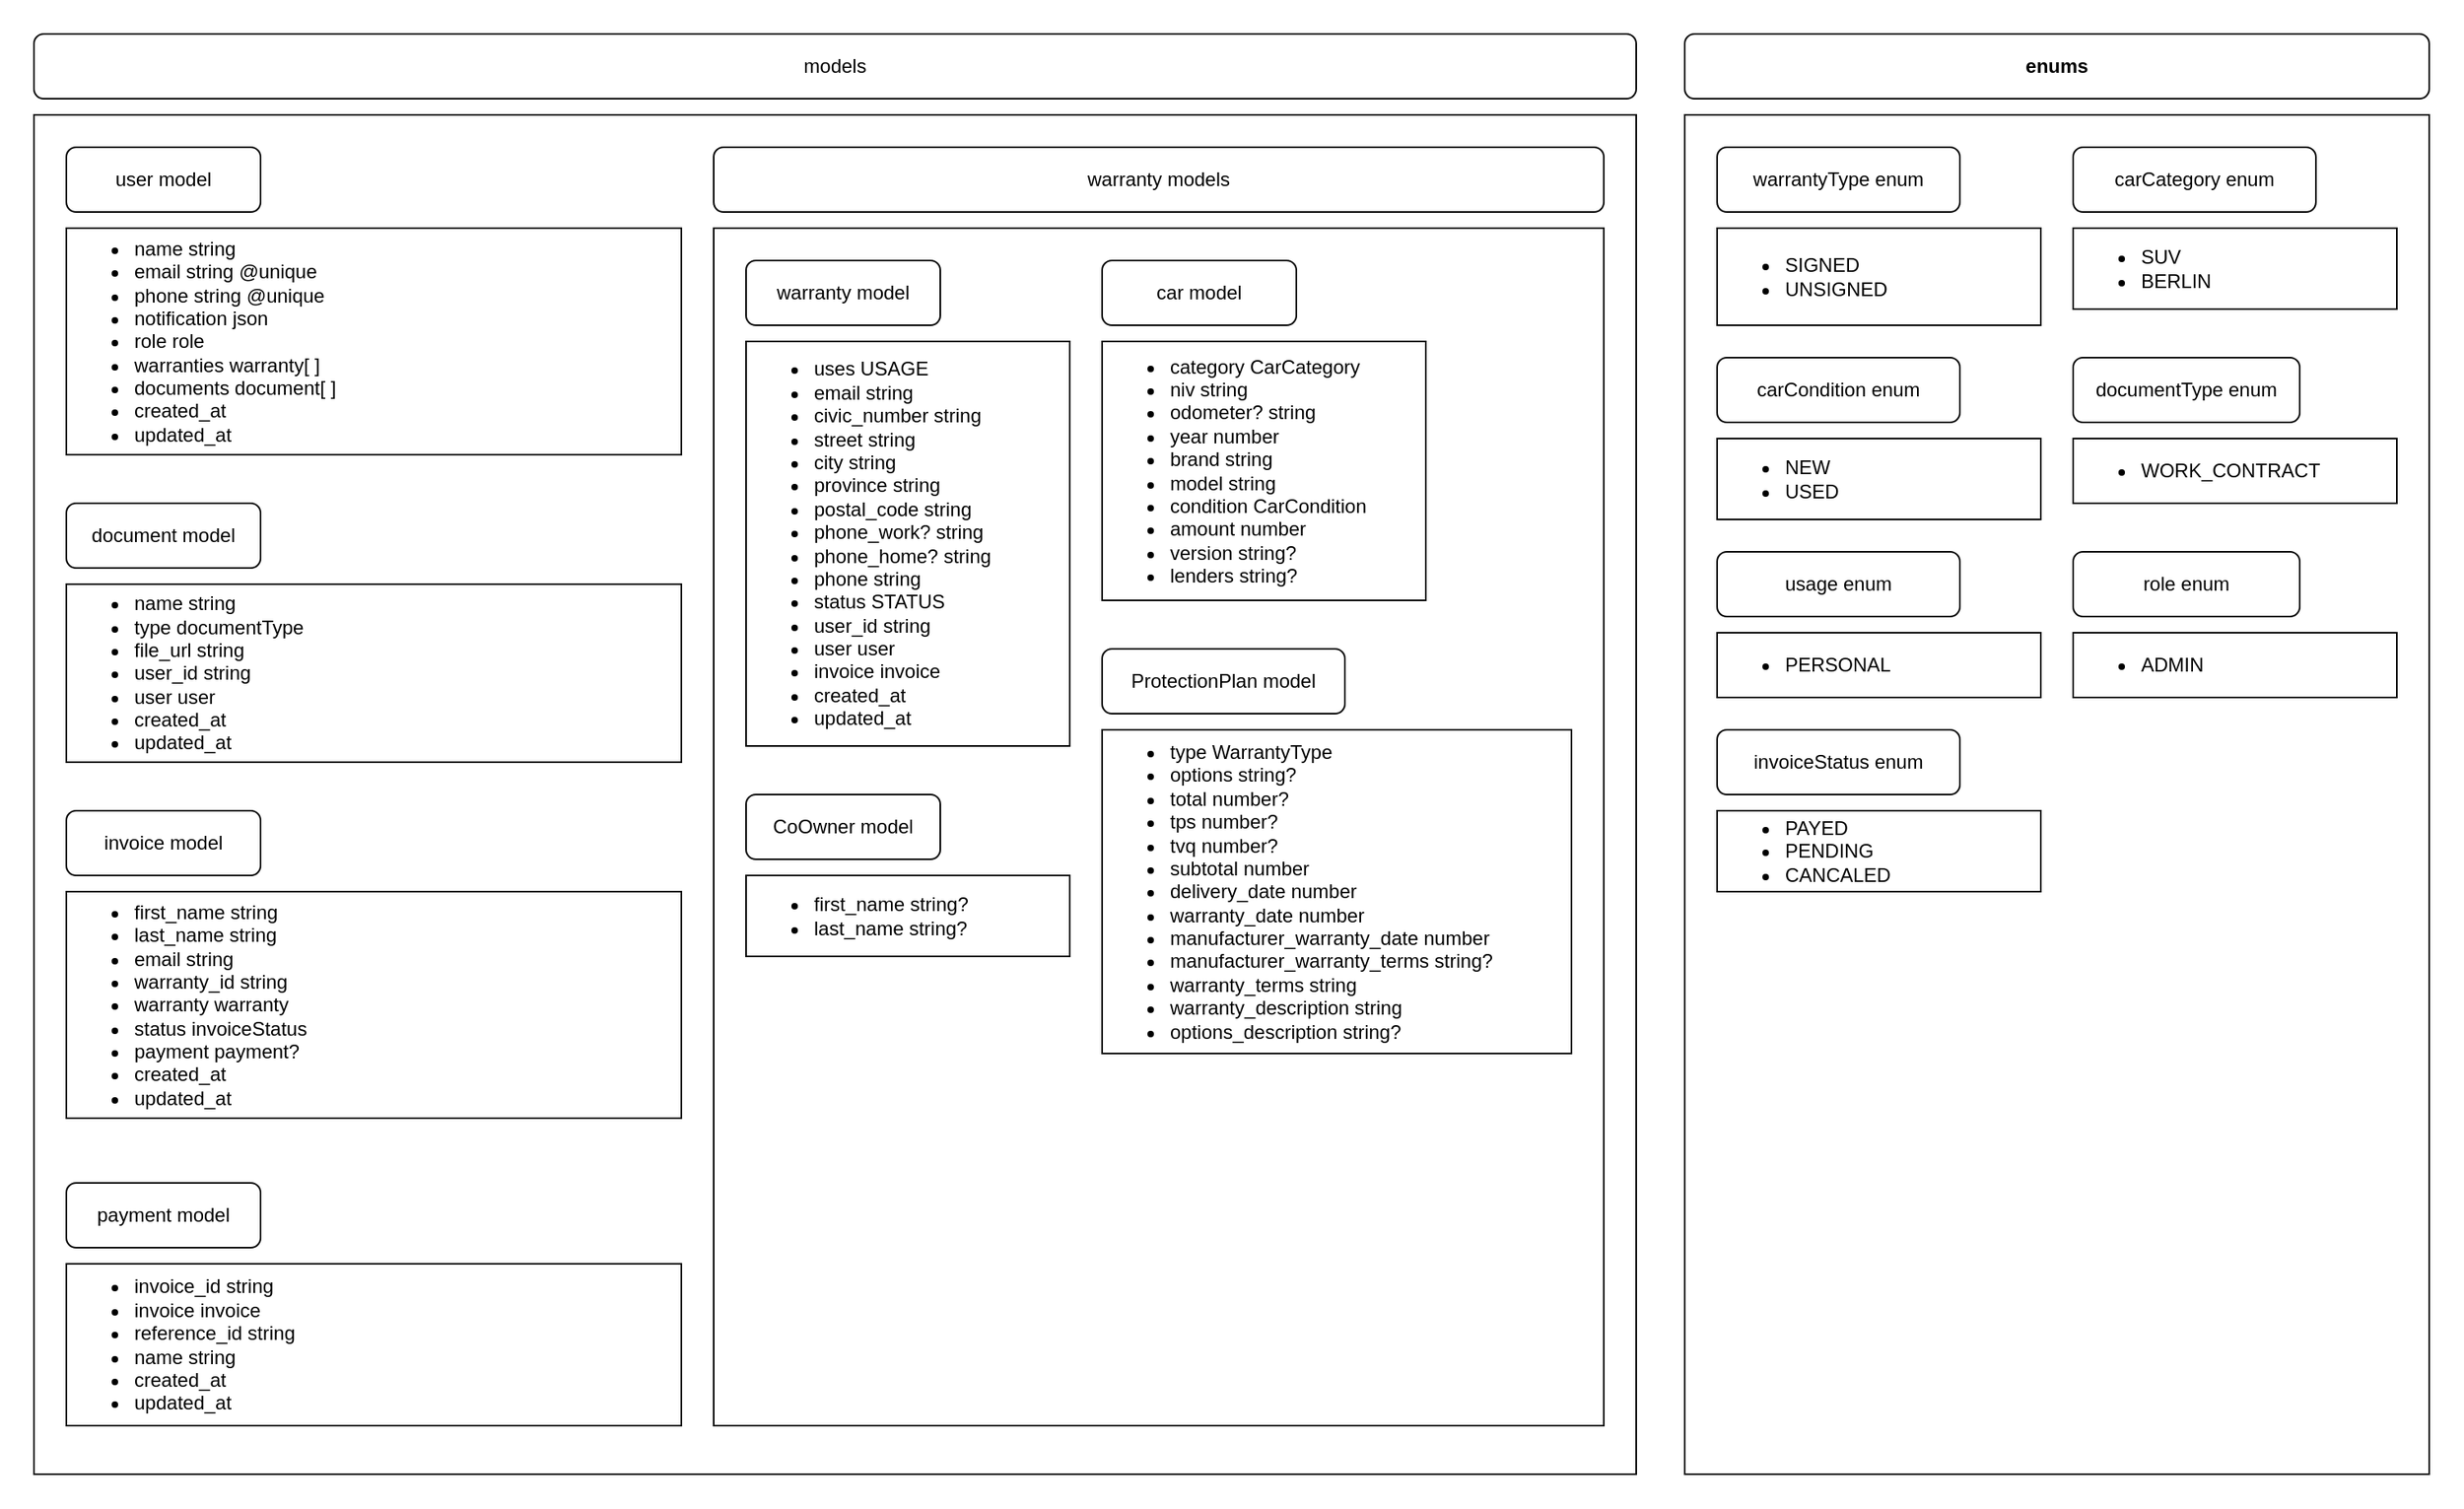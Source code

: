 <mxfile version="24.8.4">
  <diagram name="garantie WIM" id="I1-BKpGgBZhrRX93OD_R">
    <mxGraphModel dx="2880" dy="1152" grid="1" gridSize="10" guides="1" tooltips="1" connect="1" arrows="1" fold="1" page="1" pageScale="1" pageWidth="850" pageHeight="1100" math="0" shadow="0">
      <root>
        <mxCell id="0" />
        <mxCell id="1" parent="0" />
        <mxCell id="MBDgBp1hCd-kIvMWxUOV-37" value="" style="rounded=0;whiteSpace=wrap;html=1;strokeColor=#FFFFFF;" vertex="1" parent="1">
          <mxGeometry x="20" y="20" width="1520" height="930" as="geometry" />
        </mxCell>
        <mxCell id="MBDgBp1hCd-kIvMWxUOV-34" value="" style="rounded=0;whiteSpace=wrap;html=1;" vertex="1" parent="1">
          <mxGeometry x="40" y="90" width="990" height="840" as="geometry" />
        </mxCell>
        <mxCell id="MBDgBp1hCd-kIvMWxUOV-26" value="" style="rounded=0;whiteSpace=wrap;html=1;movable=1;resizable=1;rotatable=1;deletable=1;editable=1;locked=0;connectable=1;" vertex="1" parent="1">
          <mxGeometry x="460" y="160" width="550" height="740" as="geometry" />
        </mxCell>
        <mxCell id="MBDgBp1hCd-kIvMWxUOV-23" value="" style="rounded=0;whiteSpace=wrap;html=1;fillStyle=solid;movable=1;resizable=1;rotatable=1;deletable=1;editable=1;locked=0;connectable=1;" vertex="1" parent="1">
          <mxGeometry x="1060" y="90" width="460" height="840" as="geometry" />
        </mxCell>
        <mxCell id="MBDgBp1hCd-kIvMWxUOV-1" value="&lt;ul&gt;&lt;li&gt;name string&lt;/li&gt;&lt;li&gt;email string @unique&lt;/li&gt;&lt;li&gt;phone string @unique&lt;/li&gt;&lt;li&gt;notification json&lt;/li&gt;&lt;li&gt;role role&lt;/li&gt;&lt;li&gt;warranties warranty[ ]&lt;/li&gt;&lt;li&gt;documents document[ ]&lt;/li&gt;&lt;li&gt;created_at&lt;/li&gt;&lt;li&gt;updated_at&lt;/li&gt;&lt;/ul&gt;" style="rounded=0;whiteSpace=wrap;html=1;align=left;" vertex="1" parent="1">
          <mxGeometry x="60" y="160" width="380" height="140" as="geometry" />
        </mxCell>
        <mxCell id="MBDgBp1hCd-kIvMWxUOV-2" value="user model" style="rounded=1;whiteSpace=wrap;html=1;" vertex="1" parent="1">
          <mxGeometry x="60" y="110" width="120" height="40" as="geometry" />
        </mxCell>
        <mxCell id="MBDgBp1hCd-kIvMWxUOV-3" value="&lt;ul&gt;&lt;li&gt;name string&lt;/li&gt;&lt;li&gt;type documentType&lt;/li&gt;&lt;li&gt;file_url string&lt;/li&gt;&lt;li&gt;user_id string&lt;/li&gt;&lt;li&gt;user user&lt;/li&gt;&lt;li&gt;created_at&lt;/li&gt;&lt;li&gt;updated_at&lt;/li&gt;&lt;/ul&gt;" style="rounded=0;whiteSpace=wrap;html=1;align=left;" vertex="1" parent="1">
          <mxGeometry x="60" y="380" width="380" height="110" as="geometry" />
        </mxCell>
        <mxCell id="MBDgBp1hCd-kIvMWxUOV-4" value="document model" style="rounded=1;whiteSpace=wrap;html=1;" vertex="1" parent="1">
          <mxGeometry x="60" y="330" width="120" height="40" as="geometry" />
        </mxCell>
        <mxCell id="MBDgBp1hCd-kIvMWxUOV-5" value="&lt;ul&gt;&lt;li&gt;uses USAGE&lt;/li&gt;&lt;li&gt;email string&lt;/li&gt;&lt;li&gt;civic_number string&lt;/li&gt;&lt;li&gt;street string&lt;/li&gt;&lt;li&gt;city string&lt;/li&gt;&lt;li&gt;province string&lt;/li&gt;&lt;li&gt;postal_code string&lt;/li&gt;&lt;li&gt;phone_work? string&lt;/li&gt;&lt;li&gt;phone_home? string&lt;/li&gt;&lt;li&gt;phone string&lt;/li&gt;&lt;li&gt;status STATUS&lt;/li&gt;&lt;li&gt;user_id string&lt;/li&gt;&lt;li&gt;user user&lt;/li&gt;&lt;li&gt;invoice invoice&lt;/li&gt;&lt;li&gt;created_at&lt;/li&gt;&lt;li&gt;updated_at&lt;/li&gt;&lt;/ul&gt;" style="rounded=0;whiteSpace=wrap;html=1;align=left;" vertex="1" parent="1">
          <mxGeometry x="480" y="230" width="200" height="250" as="geometry" />
        </mxCell>
        <mxCell id="MBDgBp1hCd-kIvMWxUOV-6" value="warranty model" style="rounded=1;whiteSpace=wrap;html=1;" vertex="1" parent="1">
          <mxGeometry x="480" y="180" width="120" height="40" as="geometry" />
        </mxCell>
        <mxCell id="MBDgBp1hCd-kIvMWxUOV-7" value="&lt;ul&gt;&lt;li&gt;category CarCategory&lt;/li&gt;&lt;li&gt;niv string&lt;/li&gt;&lt;li&gt;odometer? string&lt;/li&gt;&lt;li&gt;year number&lt;/li&gt;&lt;li&gt;brand string&lt;/li&gt;&lt;li&gt;model string&lt;/li&gt;&lt;li&gt;condition CarCondition&lt;/li&gt;&lt;li&gt;amount number&lt;/li&gt;&lt;li&gt;version string?&lt;/li&gt;&lt;li&gt;lenders string?&lt;/li&gt;&lt;/ul&gt;" style="rounded=0;whiteSpace=wrap;html=1;align=left;" vertex="1" parent="1">
          <mxGeometry x="700" y="230" width="200" height="160" as="geometry" />
        </mxCell>
        <mxCell id="MBDgBp1hCd-kIvMWxUOV-8" value="car model" style="rounded=1;whiteSpace=wrap;html=1;" vertex="1" parent="1">
          <mxGeometry x="700" y="180" width="120" height="40" as="geometry" />
        </mxCell>
        <mxCell id="MBDgBp1hCd-kIvMWxUOV-9" value="&lt;ul&gt;&lt;li&gt;first_name string?&lt;/li&gt;&lt;li&gt;last_name string?&lt;/li&gt;&lt;/ul&gt;" style="rounded=0;whiteSpace=wrap;html=1;align=left;" vertex="1" parent="1">
          <mxGeometry x="480" y="560" width="200" height="50" as="geometry" />
        </mxCell>
        <mxCell id="MBDgBp1hCd-kIvMWxUOV-10" value="CoOwner model" style="rounded=1;whiteSpace=wrap;html=1;" vertex="1" parent="1">
          <mxGeometry x="480" y="510" width="120" height="40" as="geometry" />
        </mxCell>
        <mxCell id="MBDgBp1hCd-kIvMWxUOV-11" value="&lt;ul&gt;&lt;li&gt;type WarrantyType&lt;/li&gt;&lt;li&gt;options string?&lt;/li&gt;&lt;li&gt;total number?&lt;/li&gt;&lt;li&gt;tps number?&lt;/li&gt;&lt;li&gt;tvq number?&lt;/li&gt;&lt;li&gt;subtotal number&lt;/li&gt;&lt;li&gt;delivery_date number&lt;/li&gt;&lt;li&gt;warranty_date number&lt;/li&gt;&lt;li&gt;manufacturer_warranty_date number&lt;/li&gt;&lt;li&gt;manufacturer_warranty_terms string?&lt;/li&gt;&lt;li&gt;warranty_terms string&lt;/li&gt;&lt;li&gt;warranty_description string&lt;/li&gt;&lt;li&gt;options_description string?&lt;/li&gt;&lt;/ul&gt;" style="rounded=0;whiteSpace=wrap;html=1;align=left;" vertex="1" parent="1">
          <mxGeometry x="700" y="470" width="290" height="200" as="geometry" />
        </mxCell>
        <mxCell id="MBDgBp1hCd-kIvMWxUOV-12" value="ProtectionPlan model" style="rounded=1;whiteSpace=wrap;html=1;" vertex="1" parent="1">
          <mxGeometry x="700" y="420" width="150" height="40" as="geometry" />
        </mxCell>
        <mxCell id="MBDgBp1hCd-kIvMWxUOV-13" value="&lt;ul&gt;&lt;li&gt;SIGNED&lt;/li&gt;&lt;li&gt;UNSIGNED&lt;/li&gt;&lt;/ul&gt;" style="rounded=0;whiteSpace=wrap;html=1;align=left;" vertex="1" parent="1">
          <mxGeometry x="1080" y="160" width="200" height="60" as="geometry" />
        </mxCell>
        <mxCell id="MBDgBp1hCd-kIvMWxUOV-14" value="warrantyType enum" style="rounded=1;whiteSpace=wrap;html=1;" vertex="1" parent="1">
          <mxGeometry x="1080" y="110" width="150" height="40" as="geometry" />
        </mxCell>
        <mxCell id="MBDgBp1hCd-kIvMWxUOV-15" value="&lt;ul&gt;&lt;li&gt;PERSONAL&lt;/li&gt;&lt;/ul&gt;" style="rounded=0;whiteSpace=wrap;html=1;align=left;" vertex="1" parent="1">
          <mxGeometry x="1080" y="410" width="200" height="40" as="geometry" />
        </mxCell>
        <mxCell id="MBDgBp1hCd-kIvMWxUOV-16" value="usage enum" style="rounded=1;whiteSpace=wrap;html=1;" vertex="1" parent="1">
          <mxGeometry x="1080" y="360" width="150" height="40" as="geometry" />
        </mxCell>
        <mxCell id="MBDgBp1hCd-kIvMWxUOV-17" value="&lt;ul&gt;&lt;li&gt;SUV&lt;/li&gt;&lt;li&gt;BERLIN&lt;/li&gt;&lt;/ul&gt;" style="rounded=0;whiteSpace=wrap;html=1;align=left;" vertex="1" parent="1">
          <mxGeometry x="1300" y="160" width="200" height="50" as="geometry" />
        </mxCell>
        <mxCell id="MBDgBp1hCd-kIvMWxUOV-18" value="carCategory enum" style="rounded=1;whiteSpace=wrap;html=1;" vertex="1" parent="1">
          <mxGeometry x="1300" y="110" width="150" height="40" as="geometry" />
        </mxCell>
        <mxCell id="MBDgBp1hCd-kIvMWxUOV-19" value="&lt;ul&gt;&lt;li&gt;NEW&lt;/li&gt;&lt;li&gt;USED&lt;/li&gt;&lt;/ul&gt;" style="rounded=0;whiteSpace=wrap;html=1;align=left;" vertex="1" parent="1">
          <mxGeometry x="1080" y="290" width="200" height="50" as="geometry" />
        </mxCell>
        <mxCell id="MBDgBp1hCd-kIvMWxUOV-20" value="carCondition enum" style="rounded=1;whiteSpace=wrap;html=1;" vertex="1" parent="1">
          <mxGeometry x="1080" y="240" width="150" height="40" as="geometry" />
        </mxCell>
        <mxCell id="MBDgBp1hCd-kIvMWxUOV-21" value="&lt;ul&gt;&lt;li&gt;WORK_CONTRACT&lt;/li&gt;&lt;/ul&gt;" style="rounded=0;whiteSpace=wrap;html=1;align=left;" vertex="1" parent="1">
          <mxGeometry x="1300" y="290" width="200" height="40" as="geometry" />
        </mxCell>
        <mxCell id="MBDgBp1hCd-kIvMWxUOV-22" value="documentType enum" style="rounded=1;whiteSpace=wrap;html=1;" vertex="1" parent="1">
          <mxGeometry x="1300" y="240" width="140" height="40" as="geometry" />
        </mxCell>
        <mxCell id="MBDgBp1hCd-kIvMWxUOV-24" value="&lt;ul&gt;&lt;li&gt;ADMIN&lt;/li&gt;&lt;/ul&gt;" style="rounded=0;whiteSpace=wrap;html=1;align=left;" vertex="1" parent="1">
          <mxGeometry x="1300" y="410" width="200" height="40" as="geometry" />
        </mxCell>
        <mxCell id="MBDgBp1hCd-kIvMWxUOV-25" value="role enum" style="rounded=1;whiteSpace=wrap;html=1;" vertex="1" parent="1">
          <mxGeometry x="1300" y="360" width="140" height="40" as="geometry" />
        </mxCell>
        <mxCell id="MBDgBp1hCd-kIvMWxUOV-27" value="warranty models" style="rounded=1;whiteSpace=wrap;html=1;" vertex="1" parent="1">
          <mxGeometry x="460" y="110" width="550" height="40" as="geometry" />
        </mxCell>
        <mxCell id="MBDgBp1hCd-kIvMWxUOV-28" value="&lt;ul&gt;&lt;li&gt;first_name string&lt;/li&gt;&lt;li&gt;last_name string&lt;/li&gt;&lt;li&gt;email string&lt;/li&gt;&lt;li&gt;warranty_id string&lt;/li&gt;&lt;li&gt;warranty warranty&lt;/li&gt;&lt;li&gt;status invoiceStatus&lt;/li&gt;&lt;li&gt;payment payment?&lt;/li&gt;&lt;li&gt;created_at&lt;/li&gt;&lt;li&gt;updated_at&lt;/li&gt;&lt;/ul&gt;" style="rounded=0;whiteSpace=wrap;html=1;align=left;" vertex="1" parent="1">
          <mxGeometry x="60" y="570" width="380" height="140" as="geometry" />
        </mxCell>
        <mxCell id="MBDgBp1hCd-kIvMWxUOV-29" value="invoice model" style="rounded=1;whiteSpace=wrap;html=1;" vertex="1" parent="1">
          <mxGeometry x="60" y="520" width="120" height="40" as="geometry" />
        </mxCell>
        <mxCell id="MBDgBp1hCd-kIvMWxUOV-30" value="&lt;ul&gt;&lt;li&gt;invoice_id string&lt;/li&gt;&lt;li&gt;invoice invoice&lt;/li&gt;&lt;li&gt;reference_id string&lt;/li&gt;&lt;li&gt;name string&lt;/li&gt;&lt;li&gt;created_at&lt;/li&gt;&lt;li&gt;updated_at&lt;/li&gt;&lt;/ul&gt;" style="rounded=0;whiteSpace=wrap;html=1;align=left;" vertex="1" parent="1">
          <mxGeometry x="60" y="800" width="380" height="100" as="geometry" />
        </mxCell>
        <mxCell id="MBDgBp1hCd-kIvMWxUOV-31" value="payment model" style="rounded=1;whiteSpace=wrap;html=1;" vertex="1" parent="1">
          <mxGeometry x="60" y="750" width="120" height="40" as="geometry" />
        </mxCell>
        <mxCell id="MBDgBp1hCd-kIvMWxUOV-32" value="&lt;ul&gt;&lt;li&gt;PAYED&lt;/li&gt;&lt;li&gt;PENDING&lt;/li&gt;&lt;li&gt;CANCALED&lt;/li&gt;&lt;/ul&gt;" style="rounded=0;whiteSpace=wrap;html=1;align=left;" vertex="1" parent="1">
          <mxGeometry x="1080" y="520" width="200" height="50" as="geometry" />
        </mxCell>
        <mxCell id="MBDgBp1hCd-kIvMWxUOV-33" value="invoiceStatus enum" style="rounded=1;whiteSpace=wrap;html=1;" vertex="1" parent="1">
          <mxGeometry x="1080" y="470" width="150" height="40" as="geometry" />
        </mxCell>
        <mxCell id="MBDgBp1hCd-kIvMWxUOV-35" value="models" style="rounded=1;whiteSpace=wrap;html=1;" vertex="1" parent="1">
          <mxGeometry x="40" y="40" width="990" height="40" as="geometry" />
        </mxCell>
        <mxCell id="MBDgBp1hCd-kIvMWxUOV-36" value="enums" style="rounded=1;whiteSpace=wrap;html=1;fontStyle=1" vertex="1" parent="1">
          <mxGeometry x="1060" y="40" width="460" height="40" as="geometry" />
        </mxCell>
      </root>
    </mxGraphModel>
  </diagram>
</mxfile>

